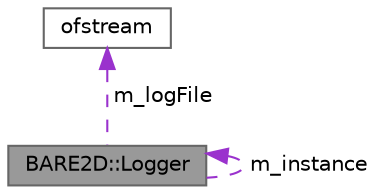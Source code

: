 digraph "BARE2D::Logger"
{
 // INTERACTIVE_SVG=YES
 // LATEX_PDF_SIZE
  bgcolor="transparent";
  edge [fontname=Helvetica,fontsize=10,labelfontname=Helvetica,labelfontsize=10];
  node [fontname=Helvetica,fontsize=10,shape=box,height=0.2,width=0.4];
  Node1 [label="BARE2D::Logger",height=0.2,width=0.4,color="gray40", fillcolor="grey60", style="filled", fontcolor="black",tooltip="For general purpose logging, this is the logger! It is a singleton class."];
  Node2 -> Node1 [dir="back",color="darkorchid3",style="dashed",label=" m_logFile" ];
  Node2 [label="ofstream",height=0.2,width=0.4,color="gray40", fillcolor="white", style="filled",tooltip=" "];
  Node1 -> Node1 [dir="back",color="darkorchid3",style="dashed",label=" m_instance" ];
}
